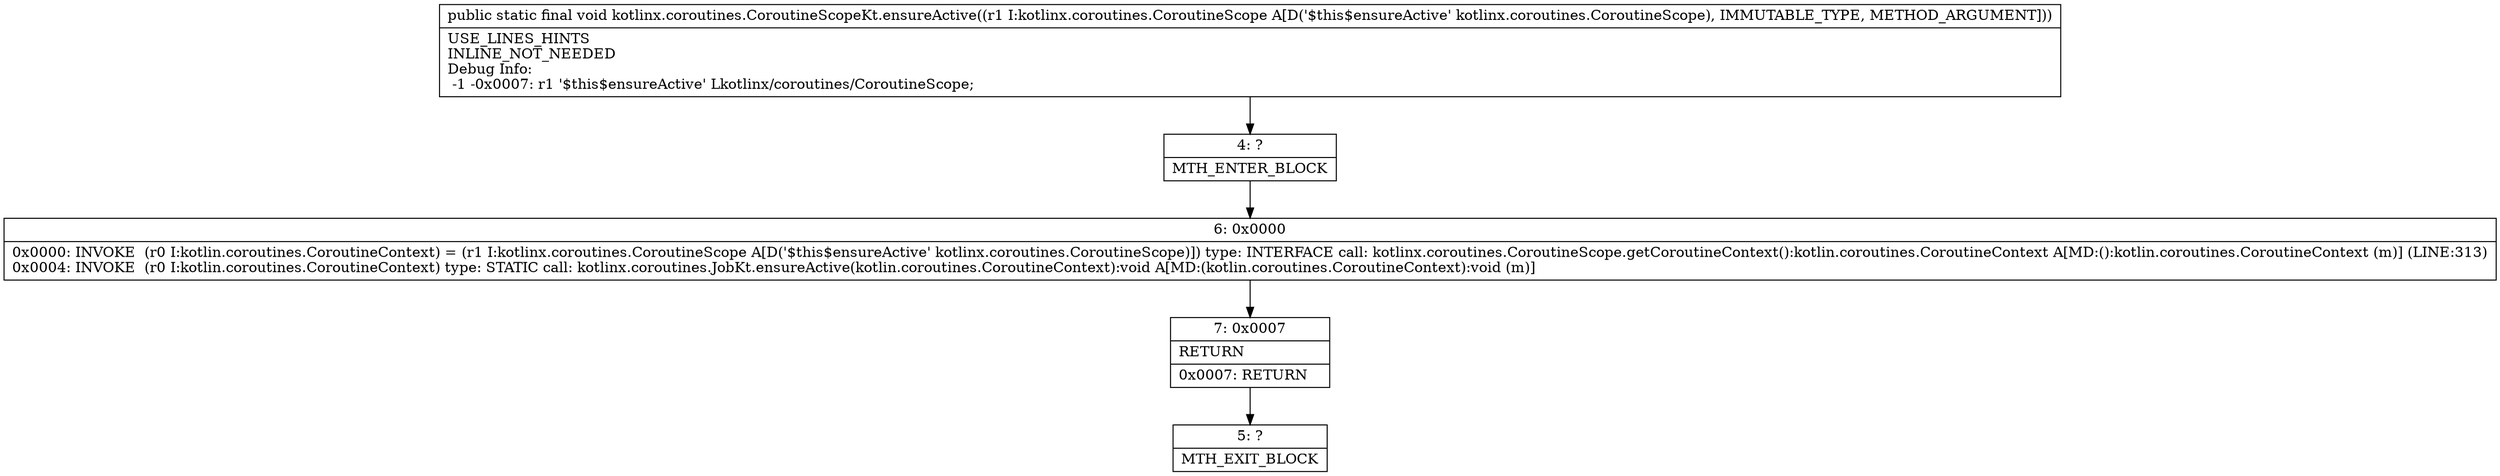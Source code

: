 digraph "CFG forkotlinx.coroutines.CoroutineScopeKt.ensureActive(Lkotlinx\/coroutines\/CoroutineScope;)V" {
Node_4 [shape=record,label="{4\:\ ?|MTH_ENTER_BLOCK\l}"];
Node_6 [shape=record,label="{6\:\ 0x0000|0x0000: INVOKE  (r0 I:kotlin.coroutines.CoroutineContext) = (r1 I:kotlinx.coroutines.CoroutineScope A[D('$this$ensureActive' kotlinx.coroutines.CoroutineScope)]) type: INTERFACE call: kotlinx.coroutines.CoroutineScope.getCoroutineContext():kotlin.coroutines.CoroutineContext A[MD:():kotlin.coroutines.CoroutineContext (m)] (LINE:313)\l0x0004: INVOKE  (r0 I:kotlin.coroutines.CoroutineContext) type: STATIC call: kotlinx.coroutines.JobKt.ensureActive(kotlin.coroutines.CoroutineContext):void A[MD:(kotlin.coroutines.CoroutineContext):void (m)]\l}"];
Node_7 [shape=record,label="{7\:\ 0x0007|RETURN\l|0x0007: RETURN   \l}"];
Node_5 [shape=record,label="{5\:\ ?|MTH_EXIT_BLOCK\l}"];
MethodNode[shape=record,label="{public static final void kotlinx.coroutines.CoroutineScopeKt.ensureActive((r1 I:kotlinx.coroutines.CoroutineScope A[D('$this$ensureActive' kotlinx.coroutines.CoroutineScope), IMMUTABLE_TYPE, METHOD_ARGUMENT]))  | USE_LINES_HINTS\lINLINE_NOT_NEEDED\lDebug Info:\l  \-1 \-0x0007: r1 '$this$ensureActive' Lkotlinx\/coroutines\/CoroutineScope;\l}"];
MethodNode -> Node_4;Node_4 -> Node_6;
Node_6 -> Node_7;
Node_7 -> Node_5;
}

